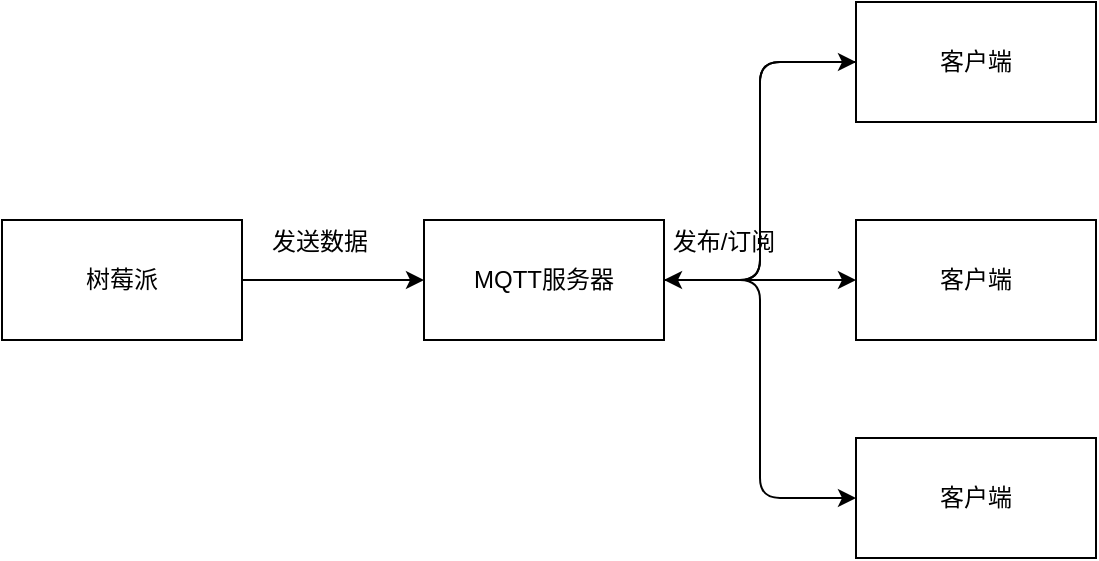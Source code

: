 <mxfile scale="3" border="0">
    <diagram id="Z6C5_Jr4vhfyAdRpzLwe" name="第 1 页">
        <mxGraphModel dx="564" dy="549" grid="0" gridSize="10" guides="1" tooltips="1" connect="1" arrows="1" fold="1" page="1" pageScale="1" pageWidth="827" pageHeight="1169" math="0" shadow="0">
            <root>
                <mxCell id="0"/>
                <mxCell id="1" parent="0"/>
                <mxCell id="7" style="edgeStyle=none;html=1;exitX=1;exitY=0.5;exitDx=0;exitDy=0;entryX=0;entryY=0.5;entryDx=0;entryDy=0;" edge="1" parent="1" source="2" target="3">
                    <mxGeometry relative="1" as="geometry"/>
                </mxCell>
                <mxCell id="2" value="树莓派" style="rounded=0;whiteSpace=wrap;html=1;" vertex="1" parent="1">
                    <mxGeometry x="154" y="221" width="120" height="60" as="geometry"/>
                </mxCell>
                <mxCell id="9" style="edgeStyle=orthogonalEdgeStyle;html=1;exitX=1;exitY=0.5;exitDx=0;exitDy=0;entryX=0;entryY=0.5;entryDx=0;entryDy=0;" edge="1" parent="1" source="3" target="6">
                    <mxGeometry relative="1" as="geometry"/>
                </mxCell>
                <mxCell id="10" style="edgeStyle=orthogonalEdgeStyle;html=1;exitX=1;exitY=0.5;exitDx=0;exitDy=0;entryX=0;entryY=0.5;entryDx=0;entryDy=0;" edge="1" parent="1" source="3" target="4">
                    <mxGeometry relative="1" as="geometry"/>
                </mxCell>
                <mxCell id="11" style="edgeStyle=orthogonalEdgeStyle;html=1;exitX=1;exitY=0.5;exitDx=0;exitDy=0;entryX=0;entryY=0.5;entryDx=0;entryDy=0;" edge="1" parent="1" source="3" target="5">
                    <mxGeometry relative="1" as="geometry"/>
                </mxCell>
                <mxCell id="3" value="MQTT服务器" style="rounded=0;whiteSpace=wrap;html=1;" vertex="1" parent="1">
                    <mxGeometry x="365" y="221" width="120" height="60" as="geometry"/>
                </mxCell>
                <mxCell id="4" value="客户端" style="rounded=0;whiteSpace=wrap;html=1;" vertex="1" parent="1">
                    <mxGeometry x="581" y="221" width="120" height="60" as="geometry"/>
                </mxCell>
                <mxCell id="5" value="客户端" style="rounded=0;whiteSpace=wrap;html=1;" vertex="1" parent="1">
                    <mxGeometry x="581" y="330" width="120" height="60" as="geometry"/>
                </mxCell>
                <mxCell id="12" style="edgeStyle=orthogonalEdgeStyle;html=1;exitX=0;exitY=0.5;exitDx=0;exitDy=0;entryX=1;entryY=0.5;entryDx=0;entryDy=0;" edge="1" parent="1" source="6" target="3">
                    <mxGeometry relative="1" as="geometry"/>
                </mxCell>
                <mxCell id="6" value="客户端" style="rounded=0;whiteSpace=wrap;html=1;" vertex="1" parent="1">
                    <mxGeometry x="581" y="112" width="120" height="60" as="geometry"/>
                </mxCell>
                <mxCell id="8" value="发送数据" style="text;html=1;strokeColor=none;fillColor=none;align=center;verticalAlign=middle;whiteSpace=wrap;rounded=0;" vertex="1" parent="1">
                    <mxGeometry x="283" y="217" width="60" height="30" as="geometry"/>
                </mxCell>
                <mxCell id="13" value="发布/订阅" style="text;html=1;strokeColor=none;fillColor=none;align=center;verticalAlign=middle;whiteSpace=wrap;rounded=0;" vertex="1" parent="1">
                    <mxGeometry x="485" y="217" width="60" height="30" as="geometry"/>
                </mxCell>
            </root>
        </mxGraphModel>
    </diagram>
</mxfile>